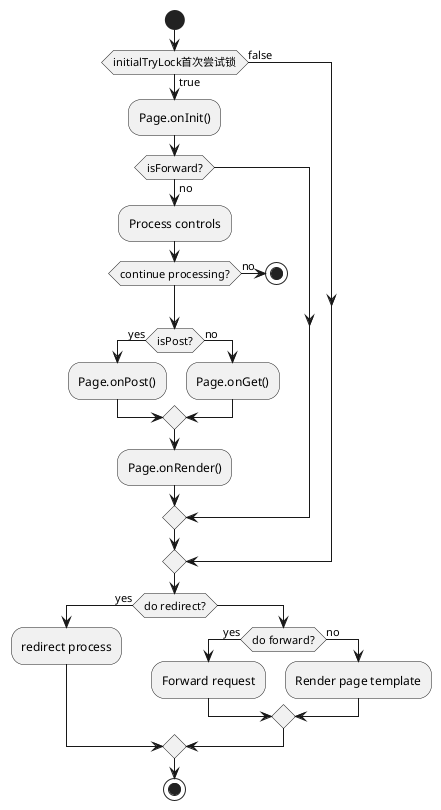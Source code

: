 @startuml
'https://plantuml.com/activity-diagram-beta

start
if (initialTryLock首次尝试锁) then (true)
  :Page.onInit();
  if (isForward?) then (no)
    :Process controls;
    if (continue processing?) then (no)
      stop
    endif

    if (isPost?) then (yes)
      :Page.onPost();
    else (no)
      :Page.onGet();
    endif
    :Page.onRender();
  endif
else (false)
endif

if (do redirect?) then (yes)
  :redirect process;
else
  if (do forward?) then (yes)
    :Forward request;
  else (no)
    :Render page template;
  endif
endif

stop

@enduml
